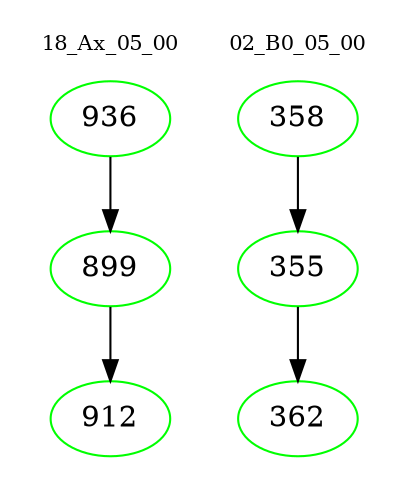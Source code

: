 digraph{
subgraph cluster_0 {
color = white
label = "18_Ax_05_00";
fontsize=10;
T0_936 [label="936", color="green"]
T0_936 -> T0_899 [color="black"]
T0_899 [label="899", color="green"]
T0_899 -> T0_912 [color="black"]
T0_912 [label="912", color="green"]
}
subgraph cluster_1 {
color = white
label = "02_B0_05_00";
fontsize=10;
T1_358 [label="358", color="green"]
T1_358 -> T1_355 [color="black"]
T1_355 [label="355", color="green"]
T1_355 -> T1_362 [color="black"]
T1_362 [label="362", color="green"]
}
}
